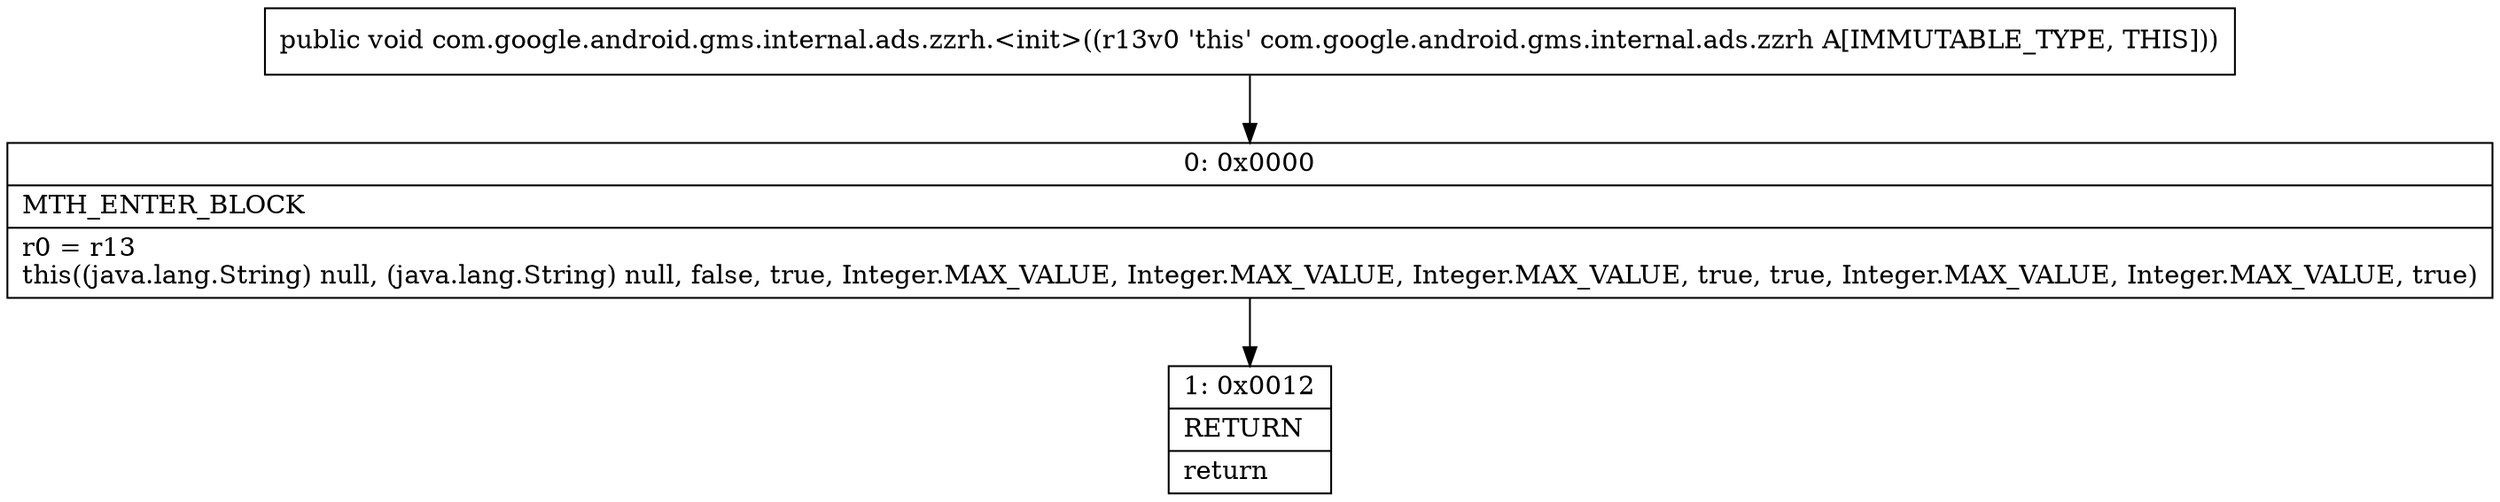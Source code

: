 digraph "CFG forcom.google.android.gms.internal.ads.zzrh.\<init\>()V" {
Node_0 [shape=record,label="{0\:\ 0x0000|MTH_ENTER_BLOCK\l|r0 = r13\lthis((java.lang.String) null, (java.lang.String) null, false, true, Integer.MAX_VALUE, Integer.MAX_VALUE, Integer.MAX_VALUE, true, true, Integer.MAX_VALUE, Integer.MAX_VALUE, true)\l}"];
Node_1 [shape=record,label="{1\:\ 0x0012|RETURN\l|return\l}"];
MethodNode[shape=record,label="{public void com.google.android.gms.internal.ads.zzrh.\<init\>((r13v0 'this' com.google.android.gms.internal.ads.zzrh A[IMMUTABLE_TYPE, THIS])) }"];
MethodNode -> Node_0;
Node_0 -> Node_1;
}

